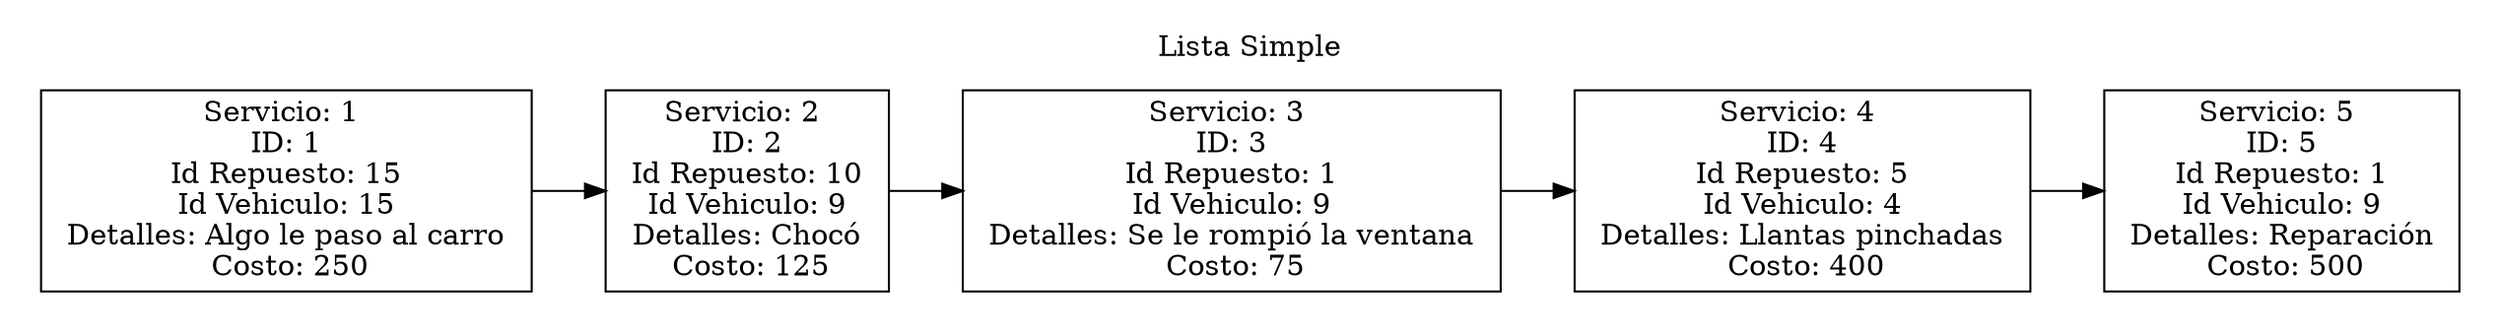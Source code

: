 digraph {
	node[shape=record];
	graph[pencolor=transparent];
	rankdir=LR;
	subgraph cluster_0{
		label = "Lista Simple";
			n0 [label = "{Servicio: 1 \n ID: 1 \n Id Repuesto: 15 \n Id Vehiculo: 15 \n Detalles: Algo le paso al carro \n Costo: 250}"];
			n1 [label = "{Servicio: 2 \n ID: 2 \n Id Repuesto: 10 \n Id Vehiculo: 9 \n Detalles: Chocó \n Costo: 125}"];
			n2 [label = "{Servicio: 3 \n ID: 3 \n Id Repuesto: 1 \n Id Vehiculo: 9 \n Detalles: Se le rompió la ventana \n Costo: 75}"];
			n3 [label = "{Servicio: 4 \n ID: 4 \n Id Repuesto: 5 \n Id Vehiculo: 4 \n Detalles: Llantas pinchadas \n Costo: 400}"];
			n4 [label = "{Servicio: 5 \n ID: 5 \n Id Repuesto: 1 \n Id Vehiculo: 9 \n Detalles: Reparación \n Costo: 500}"];
			n0 -> n1;
			n1 -> n2;
			n2 -> n3;
			n3 -> n4;
		}
}
